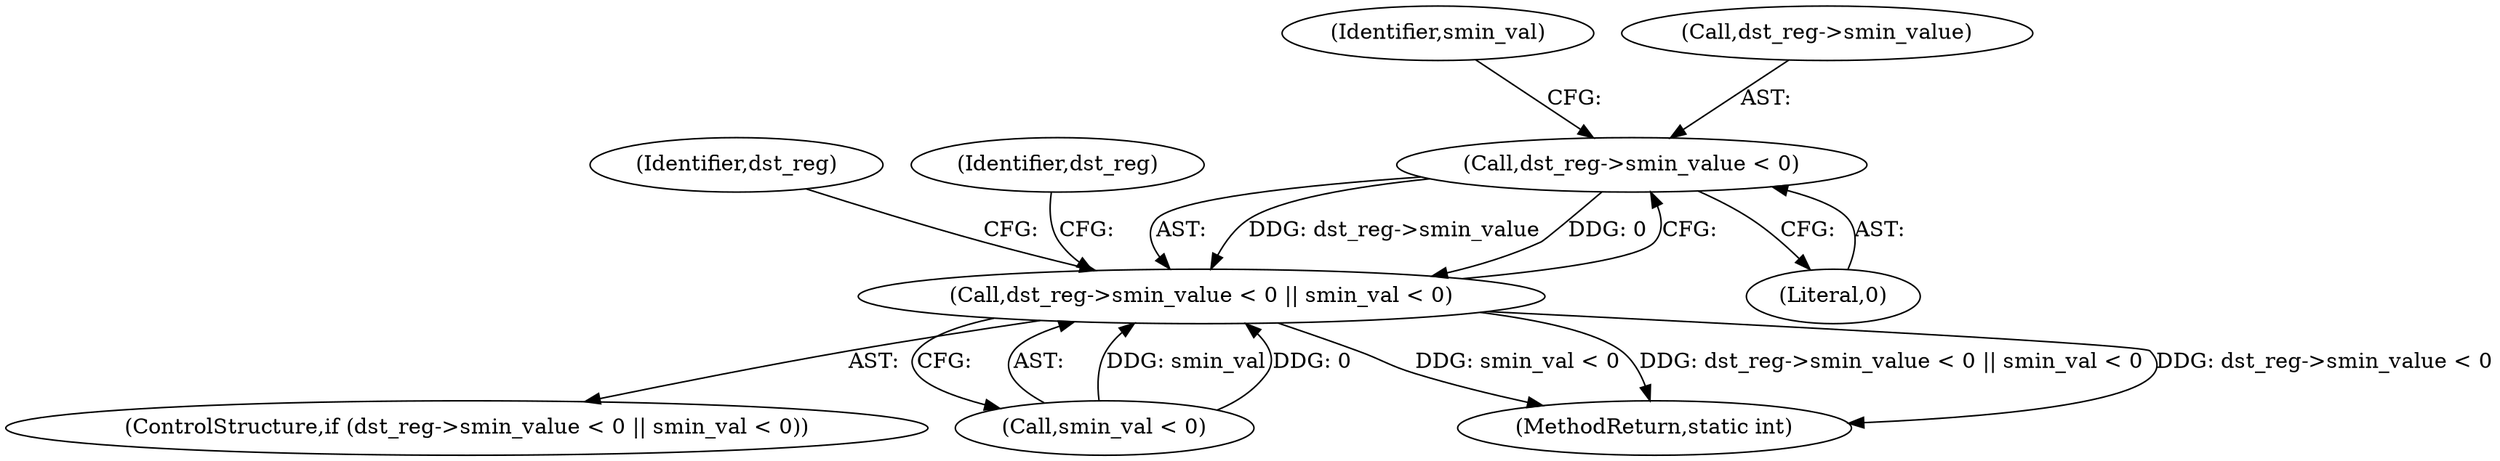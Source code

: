 digraph "0_linux_468f6eafa6c44cb2c5d8aad35e12f06c240a812a@pointer" {
"1000593" [label="(Call,dst_reg->smin_value < 0)"];
"1000592" [label="(Call,dst_reg->smin_value < 0 || smin_val < 0)"];
"1000597" [label="(Literal,0)"];
"1000593" [label="(Call,dst_reg->smin_value < 0)"];
"1000591" [label="(ControlStructure,if (dst_reg->smin_value < 0 || smin_val < 0))"];
"1000592" [label="(Call,dst_reg->smin_value < 0 || smin_val < 0)"];
"1000598" [label="(Call,smin_val < 0)"];
"1000599" [label="(Identifier,smin_val)"];
"1000616" [label="(Identifier,dst_reg)"];
"1000783" [label="(MethodReturn,static int)"];
"1000604" [label="(Identifier,dst_reg)"];
"1000594" [label="(Call,dst_reg->smin_value)"];
"1000593" -> "1000592"  [label="AST: "];
"1000593" -> "1000597"  [label="CFG: "];
"1000594" -> "1000593"  [label="AST: "];
"1000597" -> "1000593"  [label="AST: "];
"1000599" -> "1000593"  [label="CFG: "];
"1000592" -> "1000593"  [label="CFG: "];
"1000593" -> "1000592"  [label="DDG: dst_reg->smin_value"];
"1000593" -> "1000592"  [label="DDG: 0"];
"1000592" -> "1000591"  [label="AST: "];
"1000592" -> "1000598"  [label="CFG: "];
"1000598" -> "1000592"  [label="AST: "];
"1000604" -> "1000592"  [label="CFG: "];
"1000616" -> "1000592"  [label="CFG: "];
"1000592" -> "1000783"  [label="DDG: smin_val < 0"];
"1000592" -> "1000783"  [label="DDG: dst_reg->smin_value < 0 || smin_val < 0"];
"1000592" -> "1000783"  [label="DDG: dst_reg->smin_value < 0"];
"1000598" -> "1000592"  [label="DDG: smin_val"];
"1000598" -> "1000592"  [label="DDG: 0"];
}
